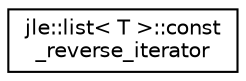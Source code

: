 digraph "Graphical Class Hierarchy"
{
  edge [fontname="Helvetica",fontsize="10",labelfontname="Helvetica",labelfontsize="10"];
  node [fontname="Helvetica",fontsize="10",shape=record];
  rankdir="LR";
  Node1 [label="jle::list\< T \>::const\l_reverse_iterator",height=0.2,width=0.4,color="black", fillcolor="white", style="filled",URL="$classjle_1_1list_1_1const__reverse__iterator.html"];
}
